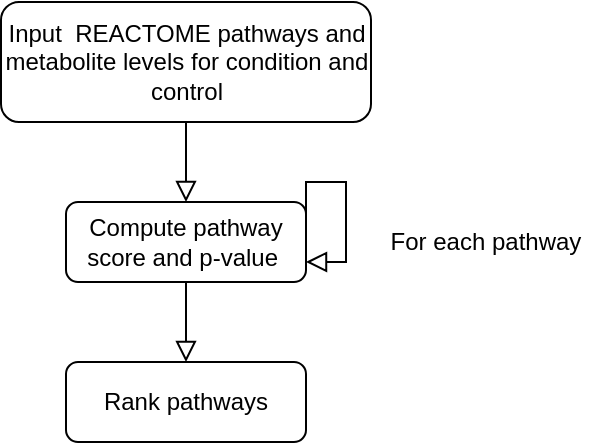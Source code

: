 <mxfile version="20.8.3" type="device"><diagram id="C5RBs43oDa-KdzZeNtuy" name="Page-1"><mxGraphModel dx="954" dy="537" grid="1" gridSize="10" guides="1" tooltips="1" connect="1" arrows="1" fold="1" page="1" pageScale="1" pageWidth="827" pageHeight="1169" math="0" shadow="0"><root><mxCell id="WIyWlLk6GJQsqaUBKTNV-0"/><mxCell id="WIyWlLk6GJQsqaUBKTNV-1" parent="WIyWlLk6GJQsqaUBKTNV-0"/><mxCell id="WIyWlLk6GJQsqaUBKTNV-2" value="" style="rounded=0;html=1;jettySize=auto;orthogonalLoop=1;fontSize=11;endArrow=block;endFill=0;endSize=8;strokeWidth=1;shadow=0;labelBackgroundColor=none;edgeStyle=orthogonalEdgeStyle;entryX=0.5;entryY=0;entryDx=0;entryDy=0;" parent="WIyWlLk6GJQsqaUBKTNV-1" source="WIyWlLk6GJQsqaUBKTNV-3" target="WIyWlLk6GJQsqaUBKTNV-12" edge="1"><mxGeometry relative="1" as="geometry"><mxPoint x="220" y="170" as="targetPoint"/></mxGeometry></mxCell><mxCell id="WIyWlLk6GJQsqaUBKTNV-3" value="Input &amp;nbsp;REACTOME pathways and metabolite levels for condition and control" style="rounded=1;whiteSpace=wrap;html=1;fontSize=12;glass=0;strokeWidth=1;shadow=0;" parent="WIyWlLk6GJQsqaUBKTNV-1" vertex="1"><mxGeometry x="127.5" y="60" width="185" height="60" as="geometry"/></mxCell><mxCell id="WIyWlLk6GJQsqaUBKTNV-9" value="" style="edgeStyle=orthogonalEdgeStyle;rounded=0;html=1;jettySize=auto;orthogonalLoop=1;fontSize=11;endArrow=block;endFill=0;endSize=8;strokeWidth=1;shadow=0;labelBackgroundColor=none;exitX=0.5;exitY=1;exitDx=0;exitDy=0;entryX=0.5;entryY=0;entryDx=0;entryDy=0;" parent="WIyWlLk6GJQsqaUBKTNV-1" source="WIyWlLk6GJQsqaUBKTNV-12" target="QdUZANI257HlFljWhaCD-1" edge="1"><mxGeometry y="10" relative="1" as="geometry"><mxPoint as="offset"/><mxPoint x="340" y="230" as="targetPoint"/></mxGeometry></mxCell><mxCell id="WIyWlLk6GJQsqaUBKTNV-12" value="Compute pathway score and p-value&amp;nbsp;" style="rounded=1;whiteSpace=wrap;html=1;fontSize=12;glass=0;strokeWidth=1;shadow=0;" parent="WIyWlLk6GJQsqaUBKTNV-1" vertex="1"><mxGeometry x="160" y="160" width="120" height="40" as="geometry"/></mxCell><mxCell id="QdUZANI257HlFljWhaCD-1" value="Rank pathways" style="rounded=1;whiteSpace=wrap;html=1;fontSize=12;glass=0;strokeWidth=1;shadow=0;" vertex="1" parent="WIyWlLk6GJQsqaUBKTNV-1"><mxGeometry x="160" y="240" width="120" height="40" as="geometry"/></mxCell><mxCell id="QdUZANI257HlFljWhaCD-3" value="" style="rounded=0;html=1;jettySize=auto;orthogonalLoop=1;fontSize=11;endArrow=block;endFill=0;endSize=8;strokeWidth=1;shadow=0;labelBackgroundColor=none;edgeStyle=orthogonalEdgeStyle;entryX=1;entryY=0.75;entryDx=0;entryDy=0;exitX=1;exitY=0.25;exitDx=0;exitDy=0;" edge="1" parent="WIyWlLk6GJQsqaUBKTNV-1" source="WIyWlLk6GJQsqaUBKTNV-12" target="WIyWlLk6GJQsqaUBKTNV-12"><mxGeometry relative="1" as="geometry"><mxPoint x="230" y="130" as="sourcePoint"/><mxPoint x="230" y="170" as="targetPoint"/><Array as="points"><mxPoint x="280" y="150"/><mxPoint x="300" y="150"/><mxPoint x="300" y="190"/></Array></mxGeometry></mxCell><mxCell id="QdUZANI257HlFljWhaCD-4" value="For each pathway" style="whiteSpace=wrap;html=1;strokeColor=none;" vertex="1" parent="WIyWlLk6GJQsqaUBKTNV-1"><mxGeometry x="310" y="150" width="120" height="60" as="geometry"/></mxCell></root></mxGraphModel></diagram></mxfile>